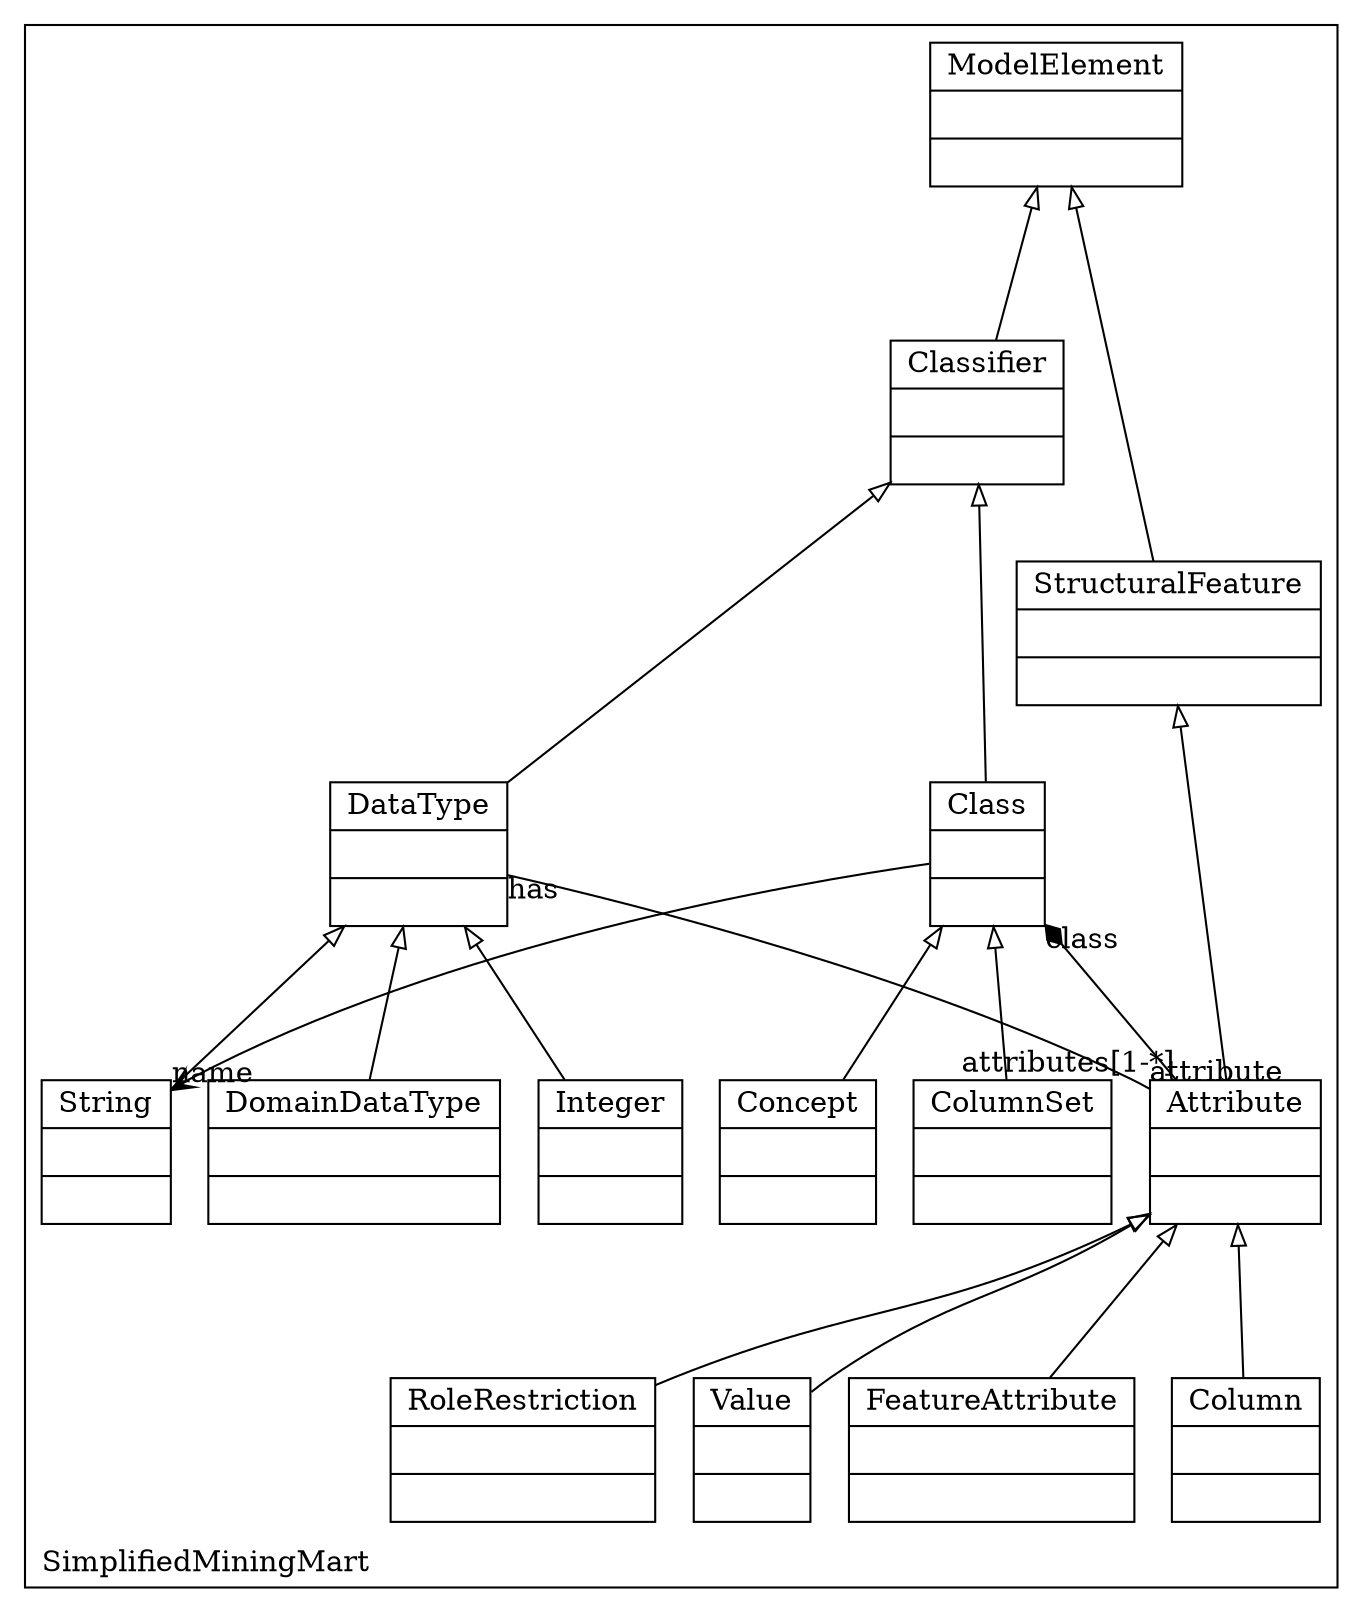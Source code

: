 digraph "KM3 Model in DOT" {
graph[rankdir=BT,labeljust=l,labelloc=t,nodeSep=0.75,compound=true];
 subgraph "cluster_SimplifiedMiningMart"{
labelloc=t
color=black
label=SimplifiedMiningMart
 node[shape=record];
ModelElement[label="{ModelElement| | }"]
;
 node[shape=record];
Classifier[label="{Classifier| | }"]
 Classifier->ModelElement[arrowhead=onormal,group=ModelElement,minlen=2,constraint=true,]
;
 node[shape=record];
StructuralFeature[label="{StructuralFeature| | }"]
 StructuralFeature->ModelElement[arrowhead=onormal,group=ModelElement,minlen=2,constraint=true,]
;
 node[shape=record];
Class[label="{Class| | }"]
 Class->String[arrowhead=vee,arrowtail=none,headlabel="name",group=String,minlen=2,constraint=false,]
 Class->Classifier[arrowhead=onormal,group=Classifier,minlen=2,constraint=true,]
;
 node[shape=record];
DataType[label="{DataType| | }"]
 DataType->Classifier[arrowhead=onormal,group=Classifier,minlen=2,constraint=true,]
;
 node[shape=record];
Attribute[label="{Attribute| | }"]
 Attribute->Class[arrowhead=diamond,arrowtail=none,headlabel="class",taillabel="attributes[1-*]",group=Class,minlen=2,constraint=true,]
 Attribute->DataType[arrowhead=none,arrowtail=none,headlabel="has",taillabel="attribute",group=DataType,minlen=2,constraint=false,]
 Attribute->StructuralFeature[arrowhead=onormal,group=StructuralFeature,minlen=2,constraint=true,]
;
 node[shape=record];
Concept[label="{Concept| | }"]
 Concept->Class[arrowhead=onormal,group=Class,minlen=2,constraint=true,]
;
 node[shape=record];
ColumnSet[label="{ColumnSet| | }"]
 ColumnSet->Class[arrowhead=onormal,group=Class,minlen=2,constraint=true,]
;
 node[shape=record];
Column[label="{Column| | }"]
 Column->Attribute[arrowhead=onormal,group=Attribute,minlen=2,constraint=true,]
;
 node[shape=record];
FeatureAttribute[label="{FeatureAttribute| | }"]
 FeatureAttribute->Attribute[arrowhead=onormal,group=Attribute,minlen=2,constraint=true,]
;
 node[shape=record];
Value[label="{Value| | }"]
 Value->Attribute[arrowhead=onormal,group=Attribute,minlen=2,constraint=true,]
;
 node[shape=record];
RoleRestriction[label="{RoleRestriction| | }"]
 RoleRestriction->Attribute[arrowhead=onormal,group=Attribute,minlen=2,constraint=true,]
;
 node[shape=record];
Integer[label="{Integer| | }"]
 Integer->DataType[arrowhead=onormal,group=DataType,minlen=2,constraint=true,]
;
 node[shape=record];
String[label="{String| | }"]
 String->DataType[arrowhead=onormal,group=DataType,minlen=2,constraint=true,]
;
 node[shape=record];
DomainDataType[label="{DomainDataType| | }"]
 DomainDataType->DataType[arrowhead=onormal,group=DataType,minlen=2,constraint=true,]
;

}
}
